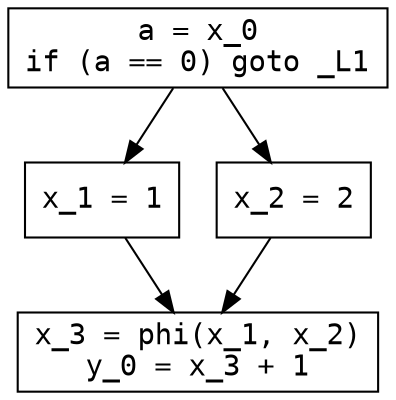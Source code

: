 digraph G {
    a [shape = box, fontname = "monospace", label = "a = x_0\nif (a == 0) goto _L1"];
    b [shape = box, fontname = "monospace", label = "x_1 = 1"];
    c [shape = box, fontname = "monospace", label = "x_2 = 2"];
    d [shape = box, fontname = "monospace", label = "x_3 = phi(x_1, x_2)\ny_0 = x_3 + 1"];
    a -> b;
    a -> c;
    b -> d;
    c -> d;
}
